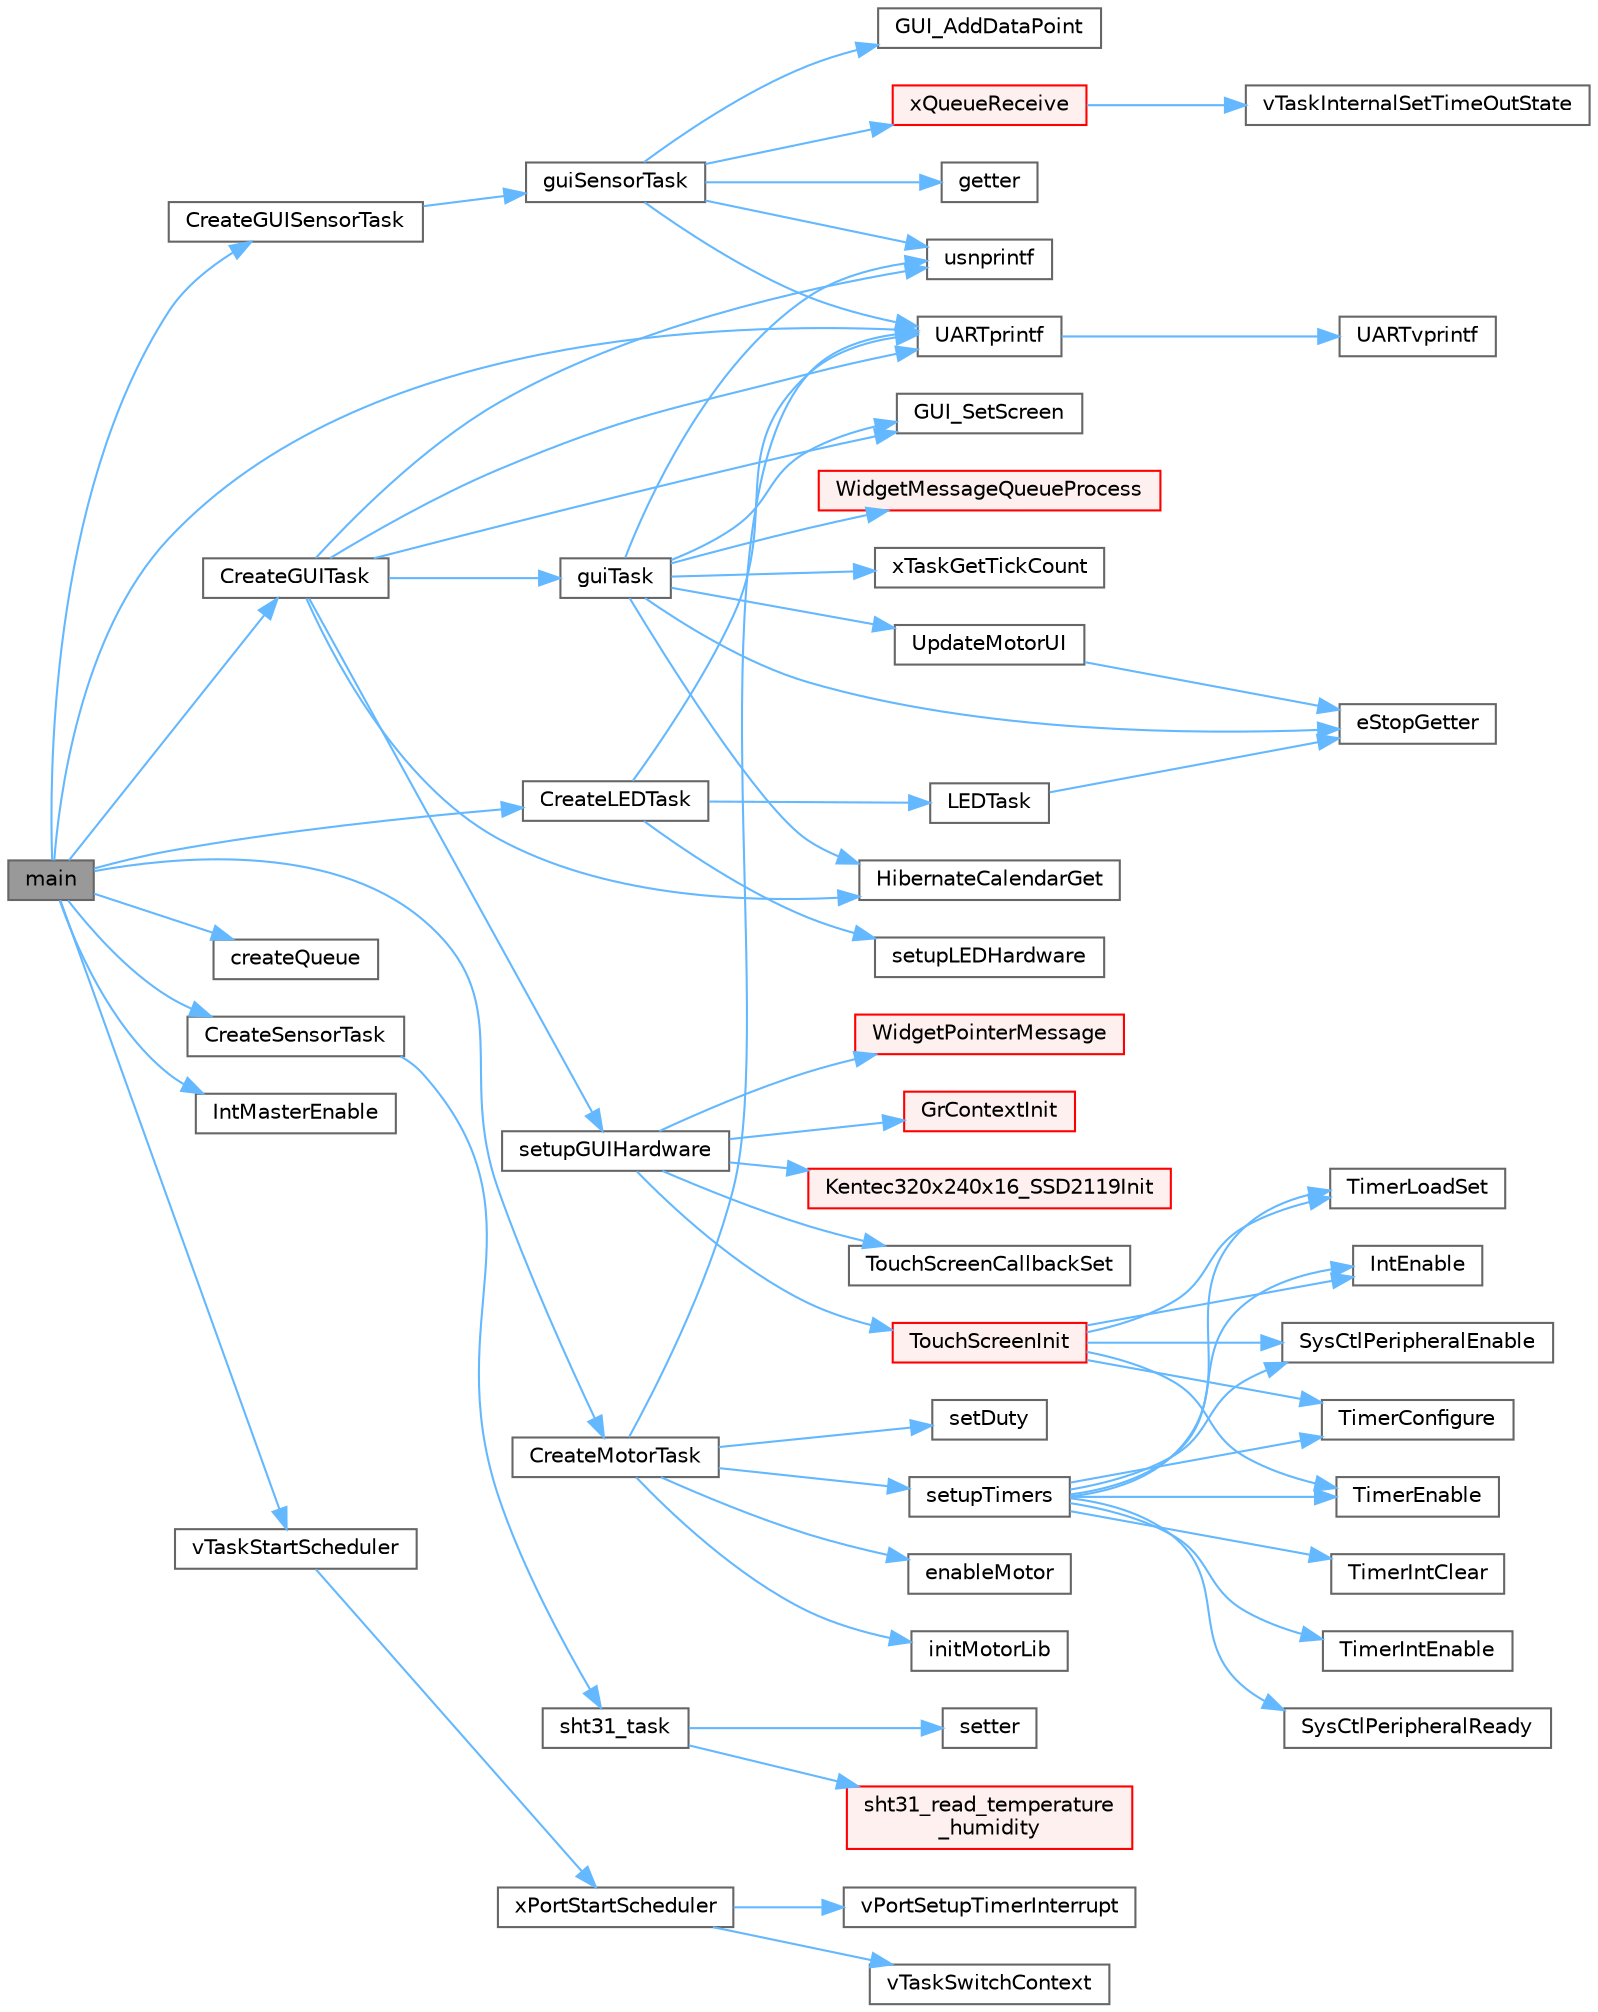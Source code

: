 digraph "main"
{
 // LATEX_PDF_SIZE
  bgcolor="transparent";
  edge [fontname=Helvetica,fontsize=10,labelfontname=Helvetica,labelfontsize=10];
  node [fontname=Helvetica,fontsize=10,shape=box,height=0.2,width=0.4];
  rankdir="LR";
  Node1 [id="Node000001",label="main",height=0.2,width=0.4,color="gray40", fillcolor="grey60", style="filled", fontcolor="black",tooltip="Starting function, that call the initialization functions."];
  Node1 -> Node2 [id="edge1_Node000001_Node000002",color="steelblue1",style="solid",tooltip=" "];
  Node2 [id="Node000002",label="CreateGUISensorTask",height=0.2,width=0.4,color="grey40", fillcolor="white", style="filled",URL="$gui_8c.html#a1ecbba48d1a4cd81b919180de24283de",tooltip=" "];
  Node2 -> Node3 [id="edge2_Node000002_Node000003",color="steelblue1",style="solid",tooltip=" "];
  Node3 [id="Node000003",label="guiSensorTask",height=0.2,width=0.4,color="grey40", fillcolor="white", style="filled",URL="$gui_8c.html#ad27d0c66bb548fc273cfc6a59c298b12",tooltip=" "];
  Node3 -> Node4 [id="edge3_Node000003_Node000004",color="steelblue1",style="solid",tooltip=" "];
  Node4 [id="Node000004",label="getter",height=0.2,width=0.4,color="grey40", fillcolor="white", style="filled",URL="$group__shared.html#ga8091ec7b192391ed9010006324645373",tooltip="Retrieves a copy of the shared value in a thread-safe manner."];
  Node3 -> Node5 [id="edge4_Node000003_Node000005",color="steelblue1",style="solid",tooltip=" "];
  Node5 [id="Node000005",label="GUI_AddDataPoint",height=0.2,width=0.4,color="grey40", fillcolor="white", style="filled",URL="$group__gui.html#ga7e1d73815f1971736537b8008750f7dc",tooltip="Adds a new data point to the active plot's circular buffer."];
  Node3 -> Node6 [id="edge5_Node000003_Node000006",color="steelblue1",style="solid",tooltip=" "];
  Node6 [id="Node000006",label="UARTprintf",height=0.2,width=0.4,color="grey40", fillcolor="white", style="filled",URL="$group__uartstdio__api.html#ga9df4748a317174f7cf3c20ffc072abb0",tooltip=" "];
  Node6 -> Node7 [id="edge6_Node000006_Node000007",color="steelblue1",style="solid",tooltip=" "];
  Node7 [id="Node000007",label="UARTvprintf",height=0.2,width=0.4,color="grey40", fillcolor="white", style="filled",URL="$uartstdio_8h.html#ac24c8a911d71d799981ea44353f472de",tooltip=" "];
  Node3 -> Node8 [id="edge7_Node000003_Node000008",color="steelblue1",style="solid",tooltip=" "];
  Node8 [id="Node000008",label="usnprintf",height=0.2,width=0.4,color="grey40", fillcolor="white", style="filled",URL="$group__ustdlib__api.html#ga09b6644d4db11375176cb8cc8598c4e5",tooltip=" "];
  Node3 -> Node9 [id="edge8_Node000003_Node000009",color="steelblue1",style="solid",tooltip=" "];
  Node9 [id="Node000009",label="xQueueReceive",height=0.2,width=0.4,color="red", fillcolor="#FFF0F0", style="filled",URL="$queue_8c.html#ad0a166f3b1219a5e37e31f8090d4800d",tooltip=" "];
  Node9 -> Node10 [id="edge9_Node000009_Node000010",color="steelblue1",style="solid",tooltip=" "];
  Node10 [id="Node000010",label="vTaskInternalSetTimeOutState",height=0.2,width=0.4,color="grey40", fillcolor="white", style="filled",URL="$tasks_8c.html#a91fbc7c4b65e32fae51b7d43ebdcb131",tooltip=" "];
  Node1 -> Node19 [id="edge10_Node000001_Node000019",color="steelblue1",style="solid",tooltip=" "];
  Node19 [id="Node000019",label="CreateGUITask",height=0.2,width=0.4,color="grey40", fillcolor="white", style="filled",URL="$gui_8c.html#ae4a47c23309c2130fe19568576a30e6f",tooltip="Creates the GUI task and initializes the display."];
  Node19 -> Node20 [id="edge11_Node000019_Node000020",color="steelblue1",style="solid",tooltip=" "];
  Node20 [id="Node000020",label="GUI_SetScreen",height=0.2,width=0.4,color="grey40", fillcolor="white", style="filled",URL="$gui_8c.html#a1d504a75a2f7ceafd79d4f4c6b21dbf1",tooltip="Sets the current GUI screen."];
  Node19 -> Node21 [id="edge12_Node000019_Node000021",color="steelblue1",style="solid",tooltip=" "];
  Node21 [id="Node000021",label="guiTask",height=0.2,width=0.4,color="grey40", fillcolor="white", style="filled",URL="$gui_8c.html#a6819e5ebb843503757f113b4d38a963b",tooltip="GUI FreeRTOS Task Processes widget message queue at ~30Hz."];
  Node21 -> Node22 [id="edge13_Node000021_Node000022",color="steelblue1",style="solid",tooltip=" "];
  Node22 [id="Node000022",label="eStopGetter",height=0.2,width=0.4,color="grey40", fillcolor="white", style="filled",URL="$group__motor.html#gab86eb19b25275b3725f3c542ed3b79f7",tooltip=" "];
  Node21 -> Node20 [id="edge14_Node000021_Node000020",color="steelblue1",style="solid",tooltip=" "];
  Node21 -> Node23 [id="edge15_Node000021_Node000023",color="steelblue1",style="solid",tooltip=" "];
  Node23 [id="Node000023",label="HibernateCalendarGet",height=0.2,width=0.4,color="grey40", fillcolor="white", style="filled",URL="$group__hibernate__api.html#ga4da64c0e43404419a1c4c84d845d45b2",tooltip=" "];
  Node21 -> Node24 [id="edge16_Node000021_Node000024",color="steelblue1",style="solid",tooltip=" "];
  Node24 [id="Node000024",label="UpdateMotorUI",height=0.2,width=0.4,color="grey40", fillcolor="white", style="filled",URL="$group__gui.html#ga78d90b7747181fb17060f871bdb96180",tooltip="Updates the Motor screen UI elements based on motor and E-Stop state."];
  Node24 -> Node22 [id="edge17_Node000024_Node000022",color="steelblue1",style="solid",tooltip=" "];
  Node21 -> Node8 [id="edge18_Node000021_Node000008",color="steelblue1",style="solid",tooltip=" "];
  Node21 -> Node25 [id="edge19_Node000021_Node000025",color="steelblue1",style="solid",tooltip=" "];
  Node25 [id="Node000025",label="WidgetMessageQueueProcess",height=0.2,width=0.4,color="red", fillcolor="#FFF0F0", style="filled",URL="$group__widget__api.html#ga5a621f222e75a42366f7b1eeb2174a5d",tooltip=" "];
  Node21 -> Node28 [id="edge20_Node000021_Node000028",color="steelblue1",style="solid",tooltip=" "];
  Node28 [id="Node000028",label="xTaskGetTickCount",height=0.2,width=0.4,color="grey40", fillcolor="white", style="filled",URL="$tasks_8c.html#a5fa24e36d5e1eeb57f5b73b72ea048e7",tooltip=" "];
  Node19 -> Node23 [id="edge21_Node000019_Node000023",color="steelblue1",style="solid",tooltip=" "];
  Node19 -> Node29 [id="edge22_Node000019_Node000029",color="steelblue1",style="solid",tooltip=" "];
  Node29 [id="Node000029",label="setupGUIHardware",height=0.2,width=0.4,color="grey40", fillcolor="white", style="filled",URL="$gui_8c.html#ab10d5e7d96297855a1976f6f11baa909",tooltip="Initializes the GUI hardware and display context."];
  Node29 -> Node30 [id="edge23_Node000029_Node000030",color="steelblue1",style="solid",tooltip=" "];
  Node30 [id="Node000030",label="GrContextInit",height=0.2,width=0.4,color="red", fillcolor="#FFF0F0", style="filled",URL="$group__primitives__api.html#gaa770c562b61834deb639b5c2409d706d",tooltip=" "];
  Node29 -> Node36 [id="edge24_Node000029_Node000036",color="steelblue1",style="solid",tooltip=" "];
  Node36 [id="Node000036",label="Kentec320x240x16_SSD2119Init",height=0.2,width=0.4,color="red", fillcolor="#FFF0F0", style="filled",URL="$group__kentec320x240x16__ssd2119__spi.html#ga9026cdb02cf32667527923cdc30f14bf",tooltip=" "];
  Node29 -> Node39 [id="edge25_Node000029_Node000039",color="steelblue1",style="solid",tooltip=" "];
  Node39 [id="Node000039",label="TouchScreenCallbackSet",height=0.2,width=0.4,color="grey40", fillcolor="white", style="filled",URL="$group__touch__api.html#ga4d0fd2cdde51655faa20b96ee101ddc6",tooltip=" "];
  Node29 -> Node40 [id="edge26_Node000029_Node000040",color="steelblue1",style="solid",tooltip=" "];
  Node40 [id="Node000040",label="TouchScreenInit",height=0.2,width=0.4,color="red", fillcolor="#FFF0F0", style="filled",URL="$group__touch__api.html#gad1bbcdff4a7cd3810aab1ce950559506",tooltip=" "];
  Node40 -> Node46 [id="edge27_Node000040_Node000046",color="steelblue1",style="solid",tooltip=" "];
  Node46 [id="Node000046",label="IntEnable",height=0.2,width=0.4,color="grey40", fillcolor="white", style="filled",URL="$group__interrupt__api.html#ga49fc9c3d1a0f8c42a20249f8c5d360ce",tooltip=" "];
  Node40 -> Node47 [id="edge28_Node000040_Node000047",color="steelblue1",style="solid",tooltip=" "];
  Node47 [id="Node000047",label="SysCtlPeripheralEnable",height=0.2,width=0.4,color="grey40", fillcolor="white", style="filled",URL="$group__sysctl__api.html#ga2fbae61db465e1d861a62785d28e3ad6",tooltip=" "];
  Node40 -> Node48 [id="edge29_Node000040_Node000048",color="steelblue1",style="solid",tooltip=" "];
  Node48 [id="Node000048",label="TimerConfigure",height=0.2,width=0.4,color="grey40", fillcolor="white", style="filled",URL="$group__timer__api.html#ga906bd1ce13ef11046b0d4b2722f3a9a8",tooltip=" "];
  Node40 -> Node50 [id="edge30_Node000040_Node000050",color="steelblue1",style="solid",tooltip=" "];
  Node50 [id="Node000050",label="TimerEnable",height=0.2,width=0.4,color="grey40", fillcolor="white", style="filled",URL="$group__timer__api.html#ga13a66ae0ebdd8467176d85e057ed212c",tooltip=" "];
  Node40 -> Node51 [id="edge31_Node000040_Node000051",color="steelblue1",style="solid",tooltip=" "];
  Node51 [id="Node000051",label="TimerLoadSet",height=0.2,width=0.4,color="grey40", fillcolor="white", style="filled",URL="$group__timer__api.html#ga20a168e18a8d3502809ad53c031e4613",tooltip=" "];
  Node29 -> Node52 [id="edge32_Node000029_Node000052",color="steelblue1",style="solid",tooltip=" "];
  Node52 [id="Node000052",label="WidgetPointerMessage",height=0.2,width=0.4,color="red", fillcolor="#FFF0F0", style="filled",URL="$group__widget__api.html#ga7c67b8f0a78e0c6ca94a2b733af2f5b0",tooltip=" "];
  Node19 -> Node6 [id="edge33_Node000019_Node000006",color="steelblue1",style="solid",tooltip=" "];
  Node19 -> Node8 [id="edge34_Node000019_Node000008",color="steelblue1",style="solid",tooltip=" "];
  Node1 -> Node56 [id="edge35_Node000001_Node000056",color="steelblue1",style="solid",tooltip=" "];
  Node56 [id="Node000056",label="CreateLEDTask",height=0.2,width=0.4,color="grey40", fillcolor="white", style="filled",URL="$gui_8c.html#a79c4a29319e1fd9f1b1513cc1b46fef3",tooltip=" "];
  Node56 -> Node57 [id="edge36_Node000056_Node000057",color="steelblue1",style="solid",tooltip=" "];
  Node57 [id="Node000057",label="LEDTask",height=0.2,width=0.4,color="grey40", fillcolor="white", style="filled",URL="$gui_8c.html#af6d5fcca417964389239771abcf66940",tooltip=" "];
  Node57 -> Node22 [id="edge37_Node000057_Node000022",color="steelblue1",style="solid",tooltip=" "];
  Node56 -> Node58 [id="edge38_Node000056_Node000058",color="steelblue1",style="solid",tooltip=" "];
  Node58 [id="Node000058",label="setupLEDHardware",height=0.2,width=0.4,color="grey40", fillcolor="white", style="filled",URL="$gui_8c.html#ae3079aec5dd078c803a5a47fa566d283",tooltip=" "];
  Node56 -> Node6 [id="edge39_Node000056_Node000006",color="steelblue1",style="solid",tooltip=" "];
  Node1 -> Node59 [id="edge40_Node000001_Node000059",color="steelblue1",style="solid",tooltip=" "];
  Node59 [id="Node000059",label="CreateMotorTask",height=0.2,width=0.4,color="grey40", fillcolor="white", style="filled",URL="$group__motor.html#ga17acdc6905b68b45c67aa61fe958f688",tooltip="Create Motor Control Tasks."];
  Node59 -> Node60 [id="edge41_Node000059_Node000060",color="steelblue1",style="solid",tooltip=" "];
  Node60 [id="Node000060",label="enableMotor",height=0.2,width=0.4,color="grey40", fillcolor="white", style="filled",URL="$motorlib_8h.html#ad4c5f85964505556f9cbcf76028a8905",tooltip="Enables Motor Drive by setting enable pin to low."];
  Node59 -> Node61 [id="edge42_Node000059_Node000061",color="steelblue1",style="solid",tooltip=" "];
  Node61 [id="Node000061",label="initMotorLib",height=0.2,width=0.4,color="grey40", fillcolor="white", style="filled",URL="$motorlib_8h.html#a74c4151f97d669bd0767f3a90d38fb32",tooltip="Initialise GPIO and PWM module to ensure correct setup of High/Low side pins."];
  Node59 -> Node62 [id="edge43_Node000059_Node000062",color="steelblue1",style="solid",tooltip=" "];
  Node62 [id="Node000062",label="setDuty",height=0.2,width=0.4,color="grey40", fillcolor="white", style="filled",URL="$motorlib_8h.html#a2787833597cc85b70a8dea4657ccfa12",tooltip="This function sets the duty cycle of the high side PWM lines."];
  Node59 -> Node63 [id="edge44_Node000059_Node000063",color="steelblue1",style="solid",tooltip=" "];
  Node63 [id="Node000063",label="setupTimers",height=0.2,width=0.4,color="grey40", fillcolor="white", style="filled",URL="$group__motor.html#gaf30c012c92bdd66716137298e1f7e198",tooltip="Configure Timer1 for RPM ramping control."];
  Node63 -> Node46 [id="edge45_Node000063_Node000046",color="steelblue1",style="solid",tooltip=" "];
  Node63 -> Node47 [id="edge46_Node000063_Node000047",color="steelblue1",style="solid",tooltip=" "];
  Node63 -> Node64 [id="edge47_Node000063_Node000064",color="steelblue1",style="solid",tooltip=" "];
  Node64 [id="Node000064",label="SysCtlPeripheralReady",height=0.2,width=0.4,color="grey40", fillcolor="white", style="filled",URL="$group__sysctl__api.html#ga7ddf1f06376894c31e5596f562c299ac",tooltip=" "];
  Node63 -> Node48 [id="edge48_Node000063_Node000048",color="steelblue1",style="solid",tooltip=" "];
  Node63 -> Node50 [id="edge49_Node000063_Node000050",color="steelblue1",style="solid",tooltip=" "];
  Node63 -> Node65 [id="edge50_Node000063_Node000065",color="steelblue1",style="solid",tooltip=" "];
  Node65 [id="Node000065",label="TimerIntClear",height=0.2,width=0.4,color="grey40", fillcolor="white", style="filled",URL="$group__timer__api.html#ga57384a0128e97c9059b9a6b5152486c6",tooltip=" "];
  Node63 -> Node66 [id="edge51_Node000063_Node000066",color="steelblue1",style="solid",tooltip=" "];
  Node66 [id="Node000066",label="TimerIntEnable",height=0.2,width=0.4,color="grey40", fillcolor="white", style="filled",URL="$group__timer__api.html#gaf5153c3e27648ca57b95adc691d0afdf",tooltip=" "];
  Node63 -> Node51 [id="edge52_Node000063_Node000051",color="steelblue1",style="solid",tooltip=" "];
  Node59 -> Node6 [id="edge53_Node000059_Node000006",color="steelblue1",style="solid",tooltip=" "];
  Node1 -> Node67 [id="edge54_Node000001_Node000067",color="steelblue1",style="solid",tooltip=" "];
  Node67 [id="Node000067",label="createQueue",height=0.2,width=0.4,color="grey40", fillcolor="white", style="filled",URL="$group__shared.html#gaf6e2415730d93fc672b616f76298a5d3",tooltip="Creates a queue used for inter-task communication."];
  Node1 -> Node68 [id="edge55_Node000001_Node000068",color="steelblue1",style="solid",tooltip=" "];
  Node68 [id="Node000068",label="CreateSensorTask",height=0.2,width=0.4,color="grey40", fillcolor="white", style="filled",URL="$sensors_8c.html#a709e570f3f26940787168ce709cd3846",tooltip="Create and initialize all sensor tasks."];
  Node68 -> Node69 [id="edge56_Node000068_Node000069",color="steelblue1",style="solid",tooltip=" "];
  Node69 [id="Node000069",label="sht31_task",height=0.2,width=0.4,color="grey40", fillcolor="white", style="filled",URL="$group__sensor.html#gad9feeb37626caf779d5dfd155187a077",tooltip="SHT31 temperature and humidity sensor task."];
  Node69 -> Node70 [id="edge57_Node000069_Node000070",color="steelblue1",style="solid",tooltip=" "];
  Node70 [id="Node000070",label="setter",height=0.2,width=0.4,color="grey40", fillcolor="white", style="filled",URL="$group__shared.html#ga77c2048b54ddea19fb1ebd623051f36b",tooltip="Sets the shared value in a thread-safe manner."];
  Node69 -> Node71 [id="edge58_Node000069_Node000071",color="steelblue1",style="solid",tooltip=" "];
  Node71 [id="Node000071",label="sht31_read_temperature\l_humidity",height=0.2,width=0.4,color="red", fillcolor="#FFF0F0", style="filled",URL="$group__sensor.html#gae10fc24fb8a9b2c2c93680af41a15f6f",tooltip="Read temperature and humidity from SHT31 sensor."];
  Node1 -> Node76 [id="edge59_Node000001_Node000076",color="steelblue1",style="solid",tooltip=" "];
  Node76 [id="Node000076",label="IntMasterEnable",height=0.2,width=0.4,color="grey40", fillcolor="white", style="filled",URL="$interrupt_8h.html#a8321cf21088e200350d36827ecc6dad3",tooltip=" "];
  Node1 -> Node6 [id="edge60_Node000001_Node000006",color="steelblue1",style="solid",tooltip=" "];
  Node1 -> Node77 [id="edge61_Node000001_Node000077",color="steelblue1",style="solid",tooltip=" "];
  Node77 [id="Node000077",label="vTaskStartScheduler",height=0.2,width=0.4,color="grey40", fillcolor="white", style="filled",URL="$tasks_8c.html#a598661cdd2a6af95a077245d11e3d142",tooltip=" "];
  Node77 -> Node78 [id="edge62_Node000077_Node000078",color="steelblue1",style="solid",tooltip=" "];
  Node78 [id="Node000078",label="xPortStartScheduler",height=0.2,width=0.4,color="grey40", fillcolor="white", style="filled",URL="$port_8c.html#ade5a8c6666e7413a0355cc252029c5c6",tooltip=" "];
  Node78 -> Node79 [id="edge63_Node000078_Node000079",color="steelblue1",style="solid",tooltip=" "];
  Node79 [id="Node000079",label="vPortSetupTimerInterrupt",height=0.2,width=0.4,color="grey40", fillcolor="white", style="filled",URL="$port_8c.html#a4649001ea4d29b80759e6eca4bba58eb",tooltip=" "];
  Node78 -> Node80 [id="edge64_Node000078_Node000080",color="steelblue1",style="solid",tooltip=" "];
  Node80 [id="Node000080",label="vTaskSwitchContext",height=0.2,width=0.4,color="grey40", fillcolor="white", style="filled",URL="$tasks_8c.html#a9c86137bc3c1cbffc39fff22627cb885",tooltip=" "];
}
